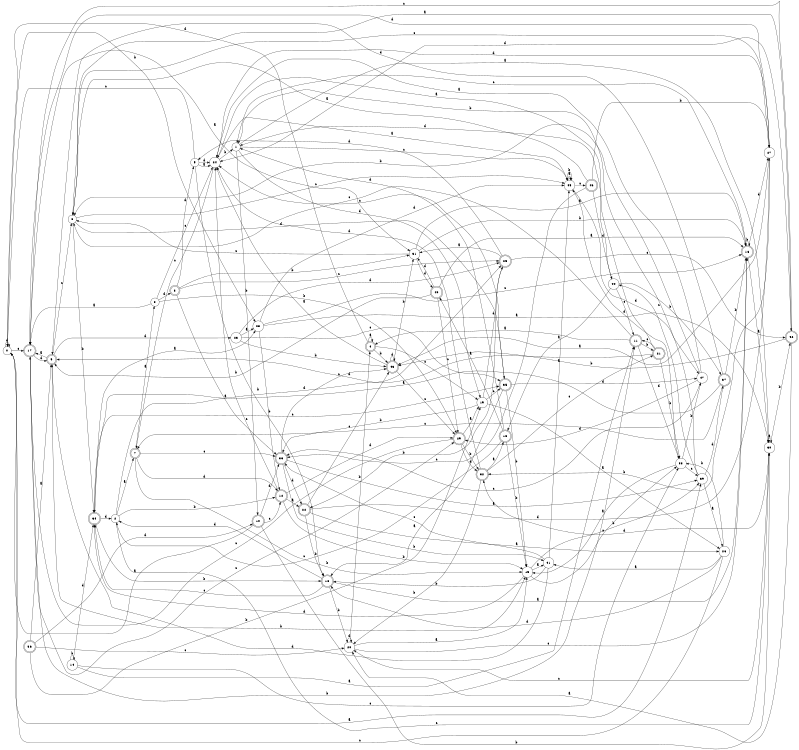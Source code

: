 digraph n39_10 {
__start0 [label="" shape="none"];

rankdir=LR;
size="8,5";

s0 [style="filled", color="black", fillcolor="white" shape="circle", label="0"];
s1 [style="filled", color="black", fillcolor="white" shape="circle", label="1"];
s2 [style="filled", color="black", fillcolor="white" shape="circle", label="2"];
s3 [style="rounded,filled", color="black", fillcolor="white" shape="doublecircle", label="3"];
s4 [style="rounded,filled", color="black", fillcolor="white" shape="doublecircle", label="4"];
s5 [style="filled", color="black", fillcolor="white" shape="circle", label="5"];
s6 [style="filled", color="black", fillcolor="white" shape="circle", label="6"];
s7 [style="rounded,filled", color="black", fillcolor="white" shape="doublecircle", label="7"];
s8 [style="filled", color="black", fillcolor="white" shape="circle", label="8"];
s9 [style="rounded,filled", color="black", fillcolor="white" shape="doublecircle", label="9"];
s10 [style="rounded,filled", color="black", fillcolor="white" shape="doublecircle", label="10"];
s11 [style="rounded,filled", color="black", fillcolor="white" shape="doublecircle", label="11"];
s12 [style="rounded,filled", color="black", fillcolor="white" shape="doublecircle", label="12"];
s13 [style="rounded,filled", color="black", fillcolor="white" shape="doublecircle", label="13"];
s14 [style="filled", color="black", fillcolor="white" shape="circle", label="14"];
s15 [style="filled", color="black", fillcolor="white" shape="circle", label="15"];
s16 [style="rounded,filled", color="black", fillcolor="white" shape="doublecircle", label="16"];
s17 [style="rounded,filled", color="black", fillcolor="white" shape="doublecircle", label="17"];
s18 [style="rounded,filled", color="black", fillcolor="white" shape="doublecircle", label="18"];
s19 [style="filled", color="black", fillcolor="white" shape="circle", label="19"];
s20 [style="filled", color="black", fillcolor="white" shape="circle", label="20"];
s21 [style="rounded,filled", color="black", fillcolor="white" shape="doublecircle", label="21"];
s22 [style="rounded,filled", color="black", fillcolor="white" shape="doublecircle", label="22"];
s23 [style="filled", color="black", fillcolor="white" shape="circle", label="23"];
s24 [style="filled", color="black", fillcolor="white" shape="circle", label="24"];
s25 [style="rounded,filled", color="black", fillcolor="white" shape="doublecircle", label="25"];
s26 [style="filled", color="black", fillcolor="white" shape="circle", label="26"];
s27 [style="filled", color="black", fillcolor="white" shape="circle", label="27"];
s28 [style="filled", color="black", fillcolor="white" shape="circle", label="28"];
s29 [style="rounded,filled", color="black", fillcolor="white" shape="doublecircle", label="29"];
s30 [style="filled", color="black", fillcolor="white" shape="circle", label="30"];
s31 [style="filled", color="black", fillcolor="white" shape="circle", label="31"];
s32 [style="rounded,filled", color="black", fillcolor="white" shape="doublecircle", label="32"];
s33 [style="rounded,filled", color="black", fillcolor="white" shape="doublecircle", label="33"];
s34 [style="rounded,filled", color="black", fillcolor="white" shape="doublecircle", label="34"];
s35 [style="rounded,filled", color="black", fillcolor="white" shape="doublecircle", label="35"];
s36 [style="rounded,filled", color="black", fillcolor="white" shape="doublecircle", label="36"];
s37 [style="rounded,filled", color="black", fillcolor="white" shape="doublecircle", label="37"];
s38 [style="filled", color="black", fillcolor="white" shape="circle", label="38"];
s39 [style="filled", color="black", fillcolor="white" shape="circle", label="39"];
s40 [style="rounded,filled", color="black", fillcolor="white" shape="doublecircle", label="40"];
s41 [style="filled", color="black", fillcolor="white" shape="circle", label="41"];
s42 [style="rounded,filled", color="black", fillcolor="white" shape="doublecircle", label="42"];
s43 [style="rounded,filled", color="black", fillcolor="white" shape="doublecircle", label="43"];
s44 [style="filled", color="black", fillcolor="white" shape="circle", label="44"];
s45 [style="filled", color="black", fillcolor="white" shape="circle", label="45"];
s46 [style="rounded,filled", color="black", fillcolor="white" shape="doublecircle", label="46"];
s47 [style="filled", color="black", fillcolor="white" shape="circle", label="47"];
s0 -> s39 [label="a"];
s0 -> s28 [label="b"];
s0 -> s17 [label="c"];
s0 -> s0 [label="d"];
s1 -> s30 [label="a"];
s1 -> s10 [label="b"];
s1 -> s45 [label="c"];
s1 -> s19 [label="d"];
s2 -> s7 [label="a"];
s2 -> s12 [label="b"];
s2 -> s30 [label="c"];
s2 -> s25 [label="d"];
s3 -> s33 [label="a"];
s3 -> s31 [label="b"];
s3 -> s25 [label="c"];
s3 -> s5 [label="d"];
s4 -> s4 [label="a"];
s4 -> s43 [label="b"];
s4 -> s19 [label="c"];
s4 -> s0 [label="d"];
s5 -> s24 [label="a"];
s5 -> s18 [label="b"];
s5 -> s0 [label="c"];
s5 -> s24 [label="d"];
s6 -> s42 [label="a"];
s6 -> s34 [label="b"];
s6 -> s45 [label="c"];
s6 -> s35 [label="d"];
s7 -> s8 [label="a"];
s7 -> s15 [label="b"];
s7 -> s33 [label="c"];
s7 -> s12 [label="d"];
s8 -> s17 [label="a"];
s8 -> s29 [label="b"];
s8 -> s24 [label="c"];
s8 -> s3 [label="d"];
s9 -> s17 [label="a"];
s9 -> s15 [label="b"];
s9 -> s6 [label="c"];
s9 -> s23 [label="d"];
s10 -> s0 [label="a"];
s10 -> s30 [label="b"];
s10 -> s12 [label="c"];
s10 -> s33 [label="d"];
s11 -> s4 [label="a"];
s11 -> s21 [label="b"];
s11 -> s6 [label="c"];
s11 -> s38 [label="d"];
s12 -> s22 [label="a"];
s12 -> s15 [label="b"];
s12 -> s24 [label="c"];
s12 -> s29 [label="d"];
s13 -> s40 [label="a"];
s13 -> s15 [label="b"];
s13 -> s2 [label="c"];
s13 -> s1 [label="d"];
s14 -> s11 [label="a"];
s14 -> s14 [label="b"];
s14 -> s38 [label="c"];
s14 -> s34 [label="d"];
s15 -> s41 [label="a"];
s15 -> s39 [label="b"];
s15 -> s38 [label="c"];
s15 -> s34 [label="d"];
s16 -> s30 [label="a"];
s16 -> s16 [label="b"];
s16 -> s1 [label="c"];
s16 -> s27 [label="d"];
s17 -> s31 [label="a"];
s17 -> s11 [label="b"];
s17 -> s29 [label="c"];
s17 -> s9 [label="d"];
s18 -> s16 [label="a"];
s18 -> s20 [label="b"];
s18 -> s34 [label="c"];
s18 -> s2 [label="d"];
s19 -> s26 [label="a"];
s19 -> s33 [label="b"];
s19 -> s35 [label="c"];
s19 -> s25 [label="d"];
s20 -> s15 [label="a"];
s20 -> s4 [label="b"];
s20 -> s16 [label="c"];
s20 -> s20 [label="d"];
s21 -> s24 [label="a"];
s21 -> s38 [label="b"];
s21 -> s11 [label="c"];
s21 -> s9 [label="d"];
s22 -> s26 [label="a"];
s22 -> s18 [label="b"];
s22 -> s43 [label="c"];
s22 -> s27 [label="d"];
s23 -> s28 [label="a"];
s23 -> s43 [label="b"];
s23 -> s35 [label="c"];
s23 -> s25 [label="d"];
s24 -> s45 [label="a"];
s24 -> s1 [label="b"];
s24 -> s7 [label="c"];
s24 -> s27 [label="d"];
s25 -> s31 [label="a"];
s25 -> s22 [label="b"];
s25 -> s42 [label="c"];
s25 -> s5 [label="d"];
s26 -> s41 [label="a"];
s26 -> s38 [label="b"];
s26 -> s0 [label="c"];
s26 -> s18 [label="d"];
s27 -> s43 [label="a"];
s27 -> s32 [label="b"];
s27 -> s6 [label="c"];
s27 -> s17 [label="d"];
s28 -> s30 [label="a"];
s28 -> s12 [label="b"];
s28 -> s16 [label="c"];
s28 -> s45 [label="d"];
s29 -> s19 [label="a"];
s29 -> s32 [label="b"];
s29 -> s17 [label="c"];
s29 -> s32 [label="d"];
s30 -> s30 [label="a"];
s30 -> s42 [label="b"];
s30 -> s20 [label="c"];
s30 -> s32 [label="d"];
s31 -> s16 [label="a"];
s31 -> s16 [label="b"];
s31 -> s6 [label="c"];
s31 -> s40 [label="d"];
s32 -> s13 [label="a"];
s32 -> s20 [label="b"];
s32 -> s21 [label="c"];
s32 -> s24 [label="d"];
s33 -> s39 [label="a"];
s33 -> s41 [label="b"];
s33 -> s43 [label="c"];
s33 -> s22 [label="d"];
s34 -> s28 [label="a"];
s34 -> s18 [label="b"];
s34 -> s35 [label="c"];
s34 -> s2 [label="d"];
s35 -> s18 [label="a"];
s35 -> s15 [label="b"];
s35 -> s24 [label="c"];
s35 -> s47 [label="d"];
s36 -> s9 [label="a"];
s36 -> s19 [label="b"];
s36 -> s20 [label="c"];
s36 -> s10 [label="d"];
s37 -> s34 [label="a"];
s37 -> s16 [label="b"];
s37 -> s7 [label="c"];
s37 -> s9 [label="d"];
s38 -> s15 [label="a"];
s38 -> s47 [label="b"];
s38 -> s39 [label="c"];
s38 -> s45 [label="d"];
s39 -> s26 [label="a"];
s39 -> s1 [label="b"];
s39 -> s44 [label="c"];
s39 -> s37 [label="d"];
s40 -> s16 [label="a"];
s40 -> s9 [label="b"];
s40 -> s29 [label="c"];
s40 -> s31 [label="d"];
s41 -> s45 [label="a"];
s41 -> s18 [label="b"];
s41 -> s33 [label="c"];
s41 -> s9 [label="d"];
s42 -> s20 [label="a"];
s42 -> s43 [label="b"];
s42 -> s17 [label="c"];
s42 -> s24 [label="d"];
s43 -> s24 [label="a"];
s43 -> s31 [label="b"];
s43 -> s29 [label="c"];
s43 -> s43 [label="d"];
s44 -> s13 [label="a"];
s44 -> s37 [label="b"];
s44 -> s11 [label="c"];
s44 -> s1 [label="d"];
s45 -> s45 [label="a"];
s45 -> s45 [label="b"];
s45 -> s46 [label="c"];
s45 -> s47 [label="d"];
s46 -> s6 [label="a"];
s46 -> s27 [label="b"];
s46 -> s33 [label="c"];
s46 -> s44 [label="d"];
s47 -> s24 [label="a"];
s47 -> s6 [label="b"];
s47 -> s33 [label="c"];
s47 -> s29 [label="d"];

}